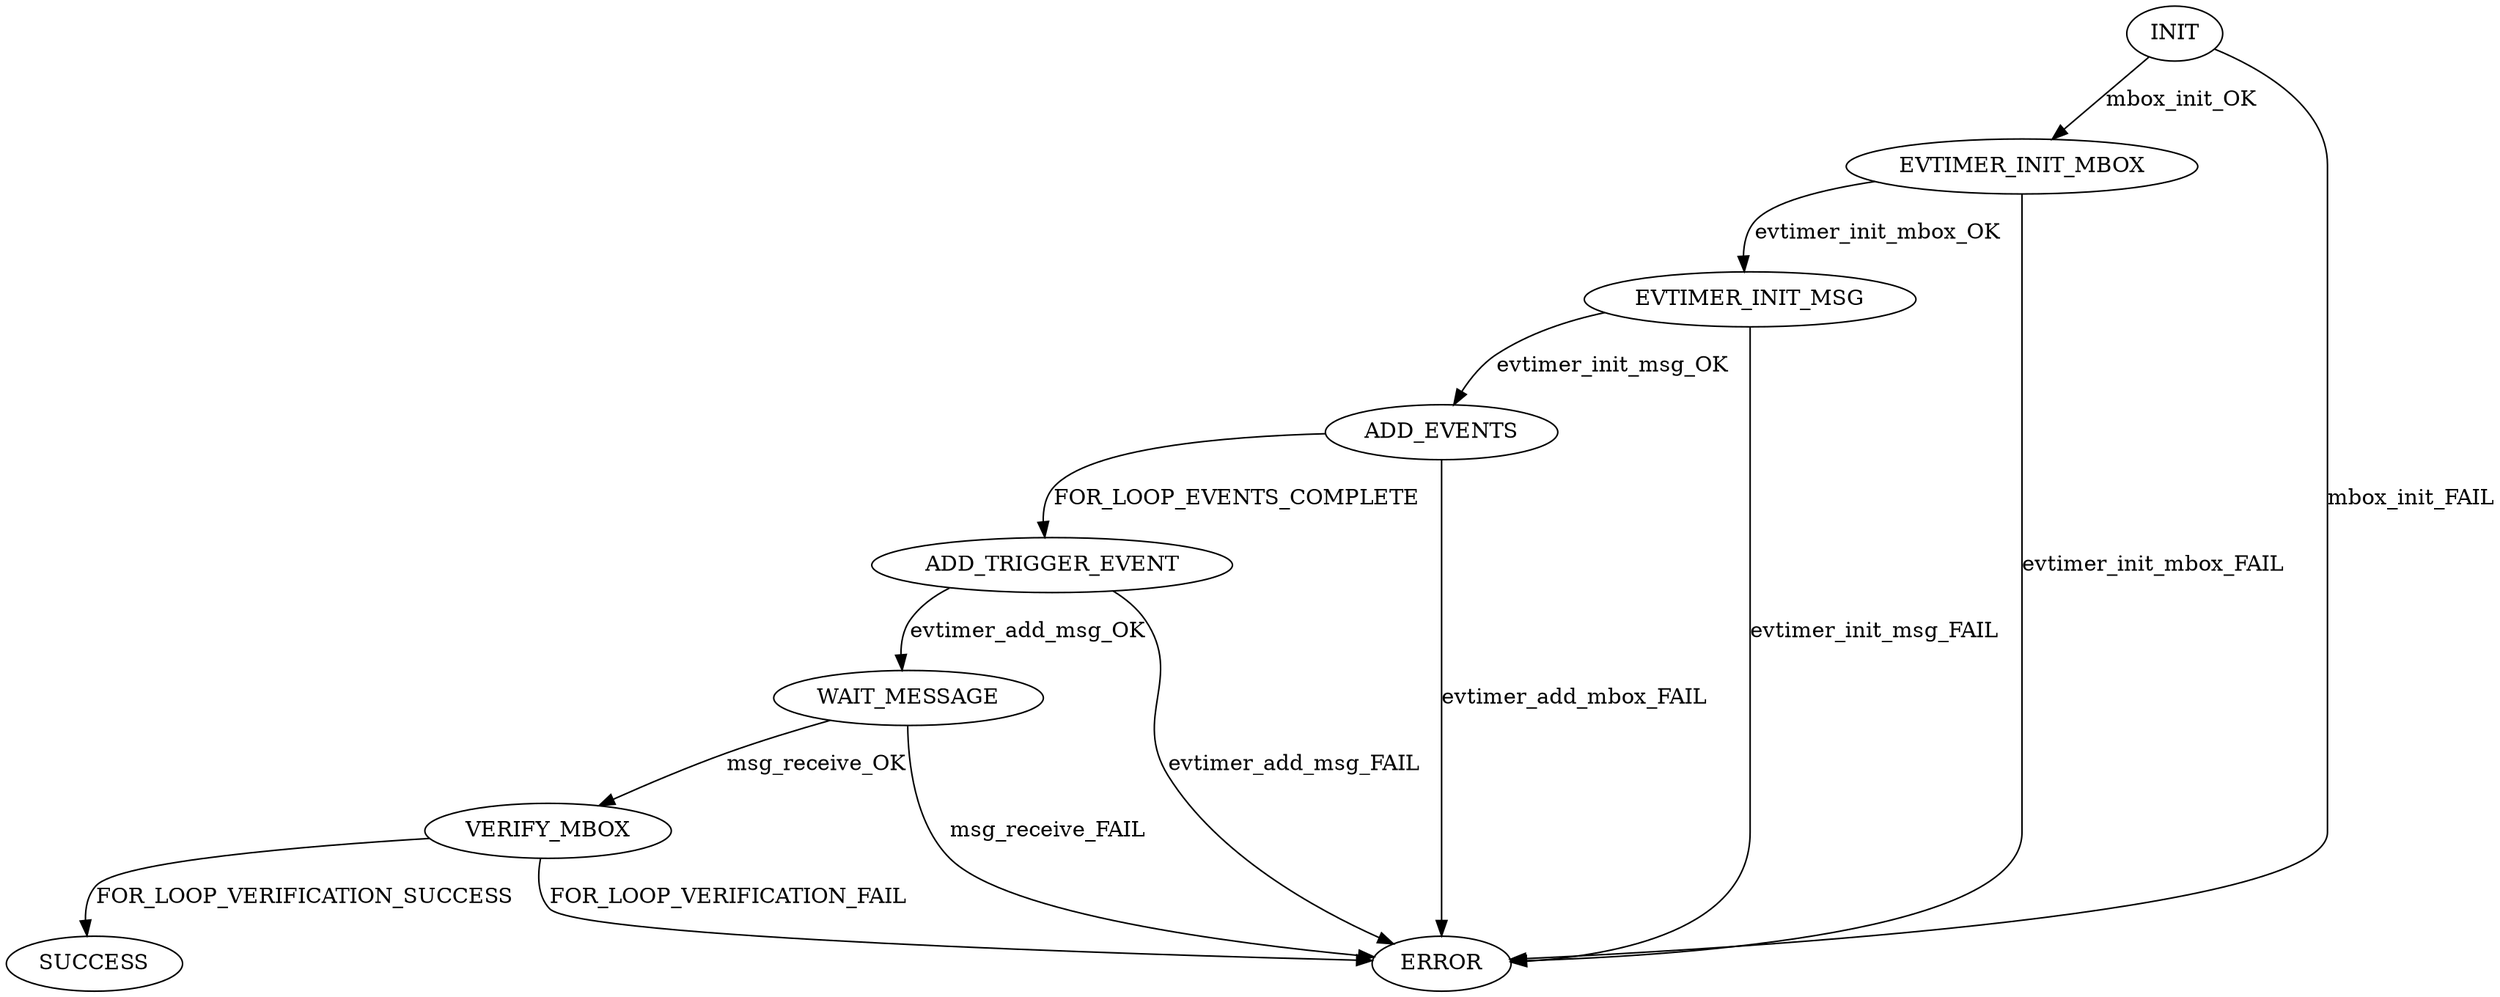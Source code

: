 // FSM
digraph {
	INIT [label=INIT]
	INIT -> EVTIMER_INIT_MBOX [label=mbox_init_OK]
	INIT -> ERROR [label=mbox_init_FAIL]
	EVTIMER_INIT_MBOX [label=EVTIMER_INIT_MBOX]
	EVTIMER_INIT_MBOX -> EVTIMER_INIT_MSG [label=evtimer_init_mbox_OK]
	EVTIMER_INIT_MBOX -> ERROR [label=evtimer_init_mbox_FAIL]
	EVTIMER_INIT_MSG [label=EVTIMER_INIT_MSG]
	EVTIMER_INIT_MSG -> ADD_EVENTS [label=evtimer_init_msg_OK]
	EVTIMER_INIT_MSG -> ERROR [label=evtimer_init_msg_FAIL]
	ADD_EVENTS [label=ADD_EVENTS]
	ADD_EVENTS -> ADD_TRIGGER_EVENT [label=FOR_LOOP_EVENTS_COMPLETE]
	ADD_EVENTS -> ERROR [label=evtimer_add_mbox_FAIL]
	ADD_TRIGGER_EVENT [label=ADD_TRIGGER_EVENT]
	ADD_TRIGGER_EVENT -> WAIT_MESSAGE [label=evtimer_add_msg_OK]
	ADD_TRIGGER_EVENT -> ERROR [label=evtimer_add_msg_FAIL]
	WAIT_MESSAGE [label=WAIT_MESSAGE]
	WAIT_MESSAGE -> VERIFY_MBOX [label=msg_receive_OK]
	WAIT_MESSAGE -> ERROR [label=msg_receive_FAIL]
	VERIFY_MBOX [label=VERIFY_MBOX]
	VERIFY_MBOX -> ERROR [label=FOR_LOOP_VERIFICATION_FAIL]
	VERIFY_MBOX -> SUCCESS [label=FOR_LOOP_VERIFICATION_SUCCESS]
	SUCCESS [label=SUCCESS]
	ERROR [label=ERROR]
}
